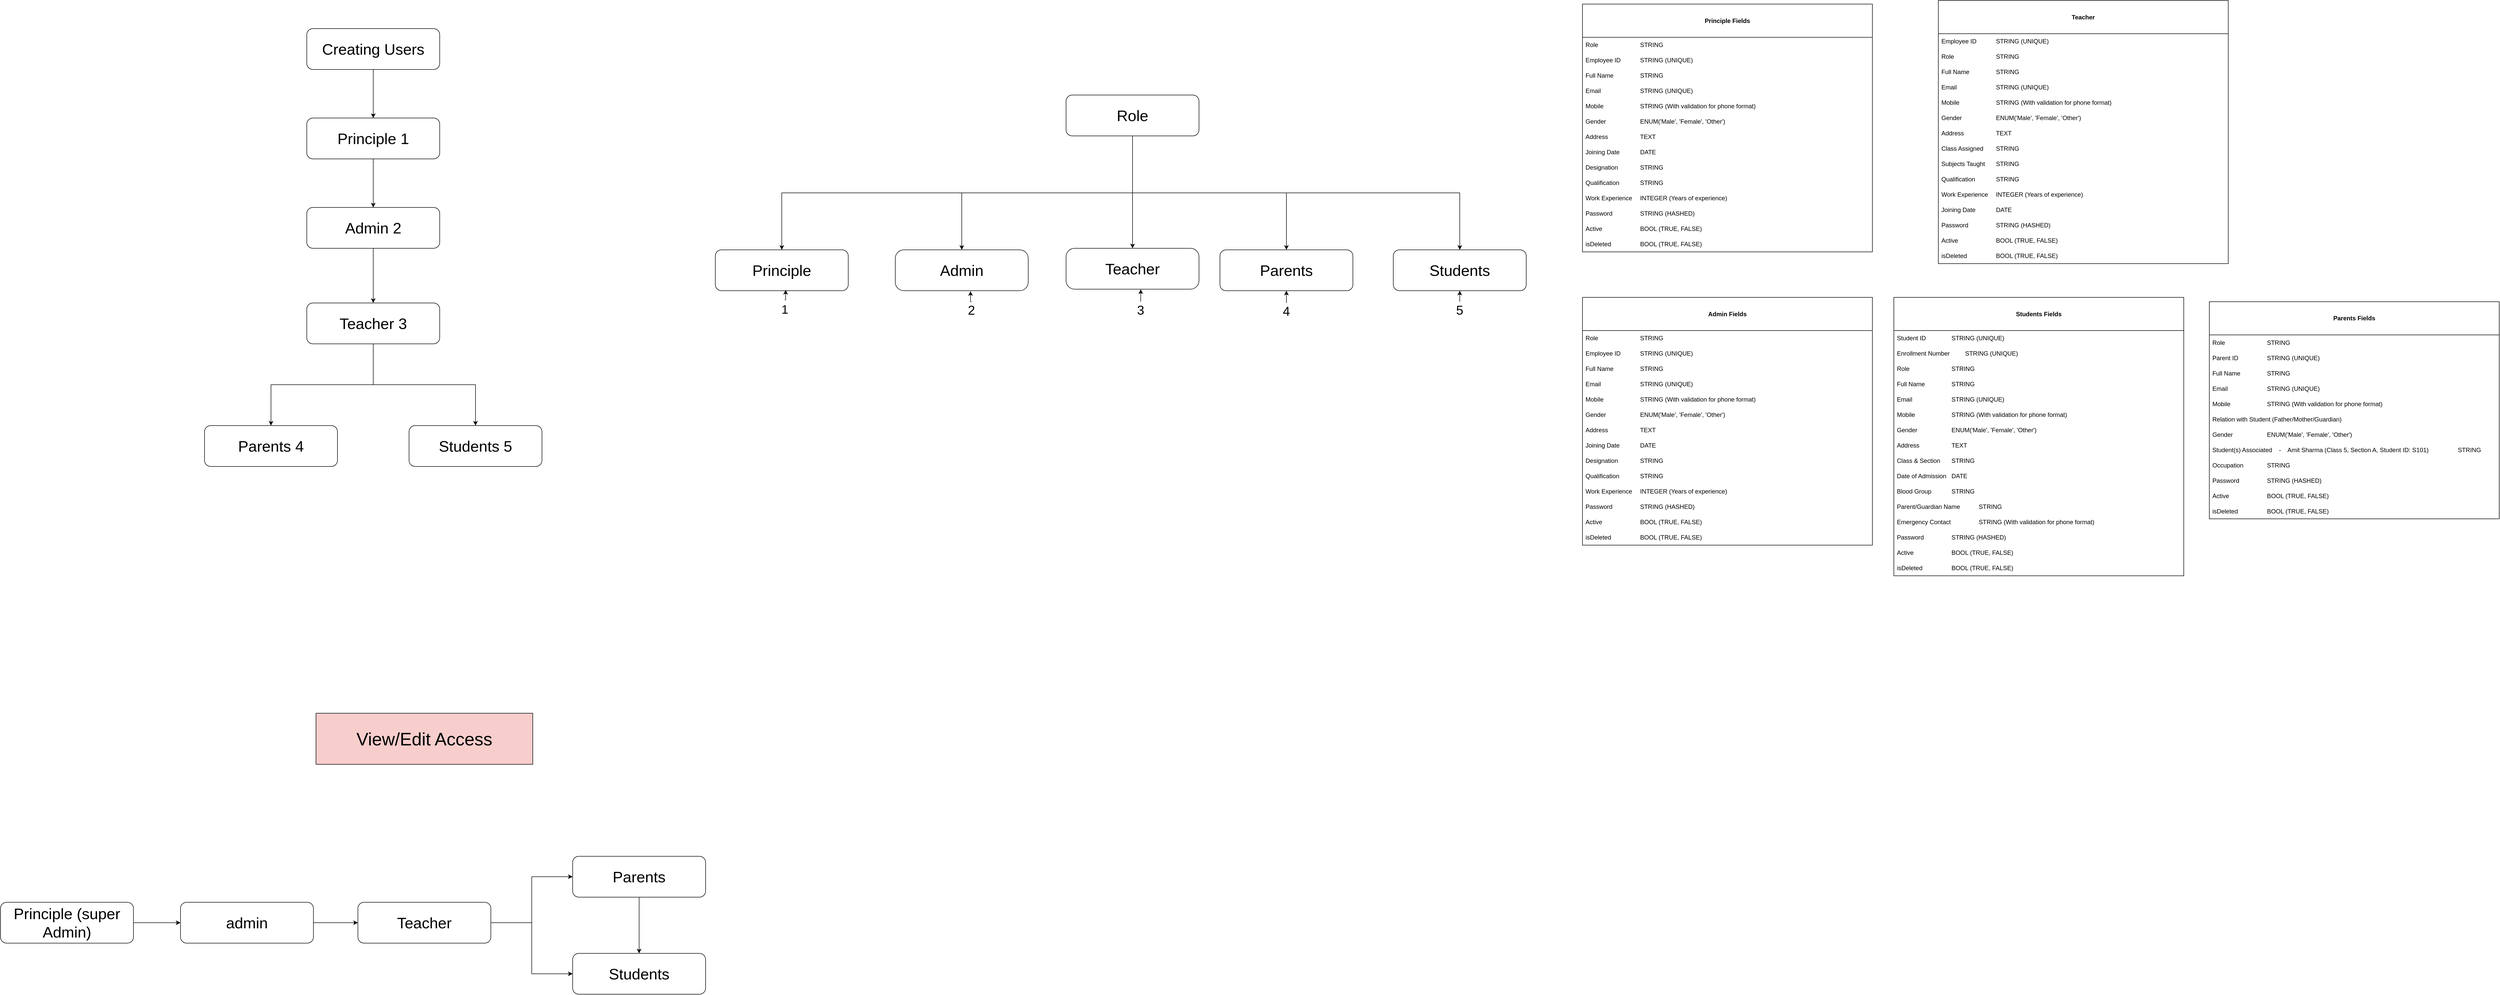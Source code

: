 <mxfile version="26.1.1">
  <diagram id="07fea595-8f29-1299-0266-81d95cde20df" name="Page-1">
    <mxGraphModel dx="4284" dy="1531" grid="0" gridSize="10" guides="1" tooltips="1" connect="1" arrows="1" fold="1" page="1" pageScale="1" pageWidth="1169" pageHeight="827" background="#FFFFFF" math="0" shadow="0">
      <root>
        <mxCell id="0" />
        <mxCell id="1" parent="0" />
        <mxCell id="ybbRhMfubBqCdi30oxEX-263" style="edgeStyle=orthogonalEdgeStyle;rounded=0;orthogonalLoop=1;jettySize=auto;html=1;exitX=0.5;exitY=1;exitDx=0;exitDy=0;entryX=0.5;entryY=0;entryDx=0;entryDy=0;" parent="1" source="ybbRhMfubBqCdi30oxEX-217" target="ybbRhMfubBqCdi30oxEX-218" edge="1">
          <mxGeometry relative="1" as="geometry" />
        </mxCell>
        <mxCell id="ybbRhMfubBqCdi30oxEX-264" style="edgeStyle=orthogonalEdgeStyle;rounded=0;orthogonalLoop=1;jettySize=auto;html=1;exitX=0.5;exitY=1;exitDx=0;exitDy=0;entryX=0.5;entryY=0;entryDx=0;entryDy=0;" parent="1" source="ybbRhMfubBqCdi30oxEX-217" target="ybbRhMfubBqCdi30oxEX-219" edge="1">
          <mxGeometry relative="1" as="geometry" />
        </mxCell>
        <mxCell id="ybbRhMfubBqCdi30oxEX-265" style="edgeStyle=orthogonalEdgeStyle;rounded=0;orthogonalLoop=1;jettySize=auto;html=1;exitX=0.5;exitY=1;exitDx=0;exitDy=0;" parent="1" source="ybbRhMfubBqCdi30oxEX-217" target="ybbRhMfubBqCdi30oxEX-220" edge="1">
          <mxGeometry relative="1" as="geometry" />
        </mxCell>
        <mxCell id="ybbRhMfubBqCdi30oxEX-266" style="edgeStyle=orthogonalEdgeStyle;rounded=0;orthogonalLoop=1;jettySize=auto;html=1;exitX=0.5;exitY=1;exitDx=0;exitDy=0;entryX=0.5;entryY=0;entryDx=0;entryDy=0;" parent="1" source="ybbRhMfubBqCdi30oxEX-217" target="ybbRhMfubBqCdi30oxEX-221" edge="1">
          <mxGeometry relative="1" as="geometry" />
        </mxCell>
        <mxCell id="cdRyu1ew_CkakbvP8_60-1" style="edgeStyle=orthogonalEdgeStyle;rounded=0;orthogonalLoop=1;jettySize=auto;html=1;exitX=0.5;exitY=1;exitDx=0;exitDy=0;" parent="1" source="ybbRhMfubBqCdi30oxEX-217" target="Rf6RHW0VL8sZyBqFRw_0-13" edge="1">
          <mxGeometry relative="1" as="geometry" />
        </mxCell>
        <mxCell id="ybbRhMfubBqCdi30oxEX-217" value="&lt;font style=&quot;font-size: 30px;&quot;&gt;Role&lt;/font&gt;" style="rounded=1;whiteSpace=wrap;html=1;" parent="1" vertex="1">
          <mxGeometry x="675" y="-270" width="260" height="80" as="geometry" />
        </mxCell>
        <mxCell id="ybbRhMfubBqCdi30oxEX-218" value="&lt;span style=&quot;font-size: 30px;&quot;&gt;Principle&lt;/span&gt;" style="rounded=1;whiteSpace=wrap;html=1;" parent="1" vertex="1">
          <mxGeometry x="-11" y="33" width="260" height="80" as="geometry" />
        </mxCell>
        <mxCell id="ybbRhMfubBqCdi30oxEX-219" value="&lt;span style=&quot;font-size: 30px;&quot;&gt;Teacher&lt;/span&gt;" style="rounded=1;whiteSpace=wrap;html=1;arcSize=21;" parent="1" vertex="1">
          <mxGeometry x="675" y="30" width="260" height="80" as="geometry" />
        </mxCell>
        <mxCell id="ybbRhMfubBqCdi30oxEX-220" value="&lt;span style=&quot;font-size: 30px;&quot;&gt;Parents&lt;/span&gt;" style="rounded=1;whiteSpace=wrap;html=1;" parent="1" vertex="1">
          <mxGeometry x="976" y="33" width="260" height="80" as="geometry" />
        </mxCell>
        <mxCell id="ybbRhMfubBqCdi30oxEX-221" value="&lt;span style=&quot;font-size: 30px;&quot;&gt;Students&lt;/span&gt;" style="rounded=1;whiteSpace=wrap;html=1;" parent="1" vertex="1">
          <mxGeometry x="1315" y="33" width="260" height="80" as="geometry" />
        </mxCell>
        <mxCell id="Rf6RHW0VL8sZyBqFRw_0-2" style="edgeStyle=orthogonalEdgeStyle;rounded=0;orthogonalLoop=1;jettySize=auto;html=1;exitX=0.5;exitY=1;exitDx=0;exitDy=0;" parent="1" source="ybbRhMfubBqCdi30oxEX-228" target="Rf6RHW0VL8sZyBqFRw_0-1" edge="1">
          <mxGeometry relative="1" as="geometry" />
        </mxCell>
        <mxCell id="ybbRhMfubBqCdi30oxEX-228" value="&lt;span style=&quot;font-size: 30px;&quot;&gt;Creating Users&lt;/span&gt;" style="rounded=1;whiteSpace=wrap;html=1;" parent="1" vertex="1">
          <mxGeometry x="-810" y="-400" width="260" height="80" as="geometry" />
        </mxCell>
        <mxCell id="ybbRhMfubBqCdi30oxEX-234" style="edgeStyle=orthogonalEdgeStyle;rounded=0;orthogonalLoop=1;jettySize=auto;html=1;exitX=0.5;exitY=1;exitDx=0;exitDy=0;entryX=0.5;entryY=0;entryDx=0;entryDy=0;" parent="1" source="ybbRhMfubBqCdi30oxEX-229" target="ybbRhMfubBqCdi30oxEX-232" edge="1">
          <mxGeometry relative="1" as="geometry" />
        </mxCell>
        <mxCell id="ybbRhMfubBqCdi30oxEX-229" value="&lt;span style=&quot;font-size: 30px;&quot;&gt;Admin 2&lt;/span&gt;" style="rounded=1;whiteSpace=wrap;html=1;" parent="1" vertex="1">
          <mxGeometry x="-810" y="-50" width="260" height="80" as="geometry" />
        </mxCell>
        <mxCell id="ybbRhMfubBqCdi30oxEX-237" style="edgeStyle=orthogonalEdgeStyle;rounded=0;orthogonalLoop=1;jettySize=auto;html=1;exitX=0.5;exitY=1;exitDx=0;exitDy=0;entryX=0.5;entryY=0;entryDx=0;entryDy=0;" parent="1" source="ybbRhMfubBqCdi30oxEX-232" target="ybbRhMfubBqCdi30oxEX-235" edge="1">
          <mxGeometry relative="1" as="geometry" />
        </mxCell>
        <mxCell id="ybbRhMfubBqCdi30oxEX-241" style="edgeStyle=orthogonalEdgeStyle;rounded=0;orthogonalLoop=1;jettySize=auto;html=1;exitX=0.5;exitY=1;exitDx=0;exitDy=0;entryX=0.5;entryY=0;entryDx=0;entryDy=0;" parent="1" source="ybbRhMfubBqCdi30oxEX-232" target="ybbRhMfubBqCdi30oxEX-236" edge="1">
          <mxGeometry relative="1" as="geometry" />
        </mxCell>
        <mxCell id="ybbRhMfubBqCdi30oxEX-232" value="&lt;span style=&quot;font-size: 30px;&quot;&gt;Teacher 3&lt;/span&gt;" style="rounded=1;whiteSpace=wrap;html=1;" parent="1" vertex="1">
          <mxGeometry x="-810" y="137" width="260" height="80" as="geometry" />
        </mxCell>
        <mxCell id="ybbRhMfubBqCdi30oxEX-235" value="&lt;span style=&quot;font-size: 30px;&quot;&gt;Parents 4&lt;/span&gt;" style="rounded=1;whiteSpace=wrap;html=1;" parent="1" vertex="1">
          <mxGeometry x="-1010" y="377" width="260" height="80" as="geometry" />
        </mxCell>
        <mxCell id="ybbRhMfubBqCdi30oxEX-236" value="&lt;span style=&quot;font-size: 30px;&quot;&gt;Students 5&lt;/span&gt;" style="rounded=1;whiteSpace=wrap;html=1;" parent="1" vertex="1">
          <mxGeometry x="-610" y="377" width="260" height="80" as="geometry" />
        </mxCell>
        <mxCell id="ybbRhMfubBqCdi30oxEX-246" style="edgeStyle=orthogonalEdgeStyle;rounded=0;orthogonalLoop=1;jettySize=auto;html=1;exitX=1;exitY=0.5;exitDx=0;exitDy=0;entryX=0;entryY=0.5;entryDx=0;entryDy=0;" parent="1" source="ybbRhMfubBqCdi30oxEX-243" target="HBSu7aviMbbyKuDNLkOH-2" edge="1">
          <mxGeometry relative="1" as="geometry">
            <Array as="points">
              <mxPoint x="-1059" y="1350" />
            </Array>
          </mxGeometry>
        </mxCell>
        <mxCell id="ybbRhMfubBqCdi30oxEX-243" value="&lt;span style=&quot;font-size: 30px;&quot;&gt;Principle (super Admin)&lt;/span&gt;" style="rounded=1;whiteSpace=wrap;html=1;" parent="1" vertex="1">
          <mxGeometry x="-1409" y="1310" width="260" height="80" as="geometry" />
        </mxCell>
        <mxCell id="ybbRhMfubBqCdi30oxEX-251" style="edgeStyle=orthogonalEdgeStyle;rounded=0;orthogonalLoop=1;jettySize=auto;html=1;exitX=1;exitY=0.5;exitDx=0;exitDy=0;entryX=0;entryY=0.5;entryDx=0;entryDy=0;" parent="1" source="ybbRhMfubBqCdi30oxEX-245" target="ybbRhMfubBqCdi30oxEX-247" edge="1">
          <mxGeometry relative="1" as="geometry" />
        </mxCell>
        <mxCell id="ybbRhMfubBqCdi30oxEX-252" style="edgeStyle=orthogonalEdgeStyle;rounded=0;orthogonalLoop=1;jettySize=auto;html=1;exitX=1;exitY=0.5;exitDx=0;exitDy=0;entryX=0;entryY=0.5;entryDx=0;entryDy=0;" parent="1" source="ybbRhMfubBqCdi30oxEX-245" target="ybbRhMfubBqCdi30oxEX-248" edge="1">
          <mxGeometry relative="1" as="geometry" />
        </mxCell>
        <mxCell id="ybbRhMfubBqCdi30oxEX-245" value="&lt;span style=&quot;font-size: 30px;&quot;&gt;Teacher&lt;/span&gt;" style="rounded=1;whiteSpace=wrap;html=1;" parent="1" vertex="1">
          <mxGeometry x="-710" y="1310" width="260" height="80" as="geometry" />
        </mxCell>
        <mxCell id="ybbRhMfubBqCdi30oxEX-262" style="edgeStyle=orthogonalEdgeStyle;rounded=0;orthogonalLoop=1;jettySize=auto;html=1;exitX=0.5;exitY=1;exitDx=0;exitDy=0;entryX=0.5;entryY=0;entryDx=0;entryDy=0;" parent="1" source="ybbRhMfubBqCdi30oxEX-247" target="ybbRhMfubBqCdi30oxEX-248" edge="1">
          <mxGeometry relative="1" as="geometry" />
        </mxCell>
        <mxCell id="ybbRhMfubBqCdi30oxEX-247" value="&lt;span style=&quot;font-size: 30px;&quot;&gt;Parents&lt;/span&gt;" style="rounded=1;whiteSpace=wrap;html=1;" parent="1" vertex="1">
          <mxGeometry x="-290" y="1220" width="260" height="80" as="geometry" />
        </mxCell>
        <mxCell id="ybbRhMfubBqCdi30oxEX-248" value="&lt;span style=&quot;font-size: 30px;&quot;&gt;Students&lt;/span&gt;" style="rounded=1;whiteSpace=wrap;html=1;" parent="1" vertex="1">
          <mxGeometry x="-290" y="1410" width="260" height="80" as="geometry" />
        </mxCell>
        <mxCell id="ybbRhMfubBqCdi30oxEX-254" value="&lt;font style=&quot;font-size: 35px;&quot;&gt;View/Edit Access&lt;/font&gt;" style="text;html=1;align=center;verticalAlign=middle;whiteSpace=wrap;rounded=0;strokeWidth=1;fillColor=#f8cecc;strokeColor=default;" parent="1" vertex="1">
          <mxGeometry x="-792" y="940" width="424" height="100" as="geometry" />
        </mxCell>
        <mxCell id="Rf6RHW0VL8sZyBqFRw_0-3" value="" style="edgeStyle=orthogonalEdgeStyle;rounded=0;orthogonalLoop=1;jettySize=auto;html=1;" parent="1" source="Rf6RHW0VL8sZyBqFRw_0-1" target="ybbRhMfubBqCdi30oxEX-229" edge="1">
          <mxGeometry relative="1" as="geometry" />
        </mxCell>
        <mxCell id="Rf6RHW0VL8sZyBqFRw_0-1" value="&lt;span style=&quot;font-size: 30px;&quot;&gt;Principle 1&lt;/span&gt;" style="rounded=1;whiteSpace=wrap;html=1;" parent="1" vertex="1">
          <mxGeometry x="-810" y="-225" width="260" height="80" as="geometry" />
        </mxCell>
        <mxCell id="Rf6RHW0VL8sZyBqFRw_0-4" value="&lt;font style=&quot;font-size: 24px;&quot;&gt;1&lt;/font&gt;" style="text;html=1;align=center;verticalAlign=middle;whiteSpace=wrap;rounded=0;" parent="1" vertex="1">
          <mxGeometry x="79" y="131" width="92" height="37" as="geometry" />
        </mxCell>
        <mxCell id="Rf6RHW0VL8sZyBqFRw_0-6" value="&lt;font style=&quot;font-size: 25px;&quot;&gt;2&lt;/font&gt;" style="text;html=1;align=center;verticalAlign=middle;whiteSpace=wrap;rounded=0;" parent="1" vertex="1">
          <mxGeometry x="460" y="134.5" width="60" height="30" as="geometry" />
        </mxCell>
        <mxCell id="Rf6RHW0VL8sZyBqFRw_0-27" style="edgeStyle=orthogonalEdgeStyle;rounded=0;orthogonalLoop=1;jettySize=auto;html=1;exitX=0.5;exitY=0;exitDx=0;exitDy=0;" parent="1" source="Rf6RHW0VL8sZyBqFRw_0-8" target="ybbRhMfubBqCdi30oxEX-221" edge="1">
          <mxGeometry relative="1" as="geometry" />
        </mxCell>
        <mxCell id="Rf6RHW0VL8sZyBqFRw_0-8" value="&lt;span style=&quot;font-size: 25px;&quot;&gt;5&lt;/span&gt;" style="text;html=1;align=center;verticalAlign=middle;whiteSpace=wrap;rounded=0;" parent="1" vertex="1">
          <mxGeometry x="1415" y="134.5" width="60" height="30" as="geometry" />
        </mxCell>
        <mxCell id="Rf6RHW0VL8sZyBqFRw_0-25" style="edgeStyle=orthogonalEdgeStyle;rounded=0;orthogonalLoop=1;jettySize=auto;html=1;exitX=0.5;exitY=0;exitDx=0;exitDy=0;entryX=0.5;entryY=1;entryDx=0;entryDy=0;" parent="1" source="Rf6RHW0VL8sZyBqFRw_0-10" target="ybbRhMfubBqCdi30oxEX-220" edge="1">
          <mxGeometry relative="1" as="geometry" />
        </mxCell>
        <mxCell id="Rf6RHW0VL8sZyBqFRw_0-10" value="&lt;span style=&quot;font-size: 25px;&quot;&gt;4&lt;/span&gt;" style="text;html=1;align=center;verticalAlign=middle;whiteSpace=wrap;rounded=0;" parent="1" vertex="1">
          <mxGeometry x="1076" y="137" width="60" height="30" as="geometry" />
        </mxCell>
        <mxCell id="Rf6RHW0VL8sZyBqFRw_0-11" value="&lt;font style=&quot;font-size: 25px;&quot;&gt;3&lt;/font&gt;" style="text;html=1;align=center;verticalAlign=middle;whiteSpace=wrap;rounded=0;" parent="1" vertex="1">
          <mxGeometry x="791" y="134.5" width="60" height="30" as="geometry" />
        </mxCell>
        <mxCell id="Rf6RHW0VL8sZyBqFRw_0-13" value="&lt;span style=&quot;font-size: 30px;&quot;&gt;Admin&lt;/span&gt;" style="rounded=1;whiteSpace=wrap;html=1;arcSize=21;" parent="1" vertex="1">
          <mxGeometry x="341" y="33" width="260" height="80" as="geometry" />
        </mxCell>
        <mxCell id="Rf6RHW0VL8sZyBqFRw_0-17" style="edgeStyle=orthogonalEdgeStyle;rounded=0;orthogonalLoop=1;jettySize=auto;html=1;exitX=0.5;exitY=0;exitDx=0;exitDy=0;entryX=0.566;entryY=1.011;entryDx=0;entryDy=0;entryPerimeter=0;" parent="1" source="Rf6RHW0VL8sZyBqFRw_0-6" target="Rf6RHW0VL8sZyBqFRw_0-13" edge="1">
          <mxGeometry relative="1" as="geometry" />
        </mxCell>
        <mxCell id="Rf6RHW0VL8sZyBqFRw_0-18" style="edgeStyle=orthogonalEdgeStyle;rounded=0;orthogonalLoop=1;jettySize=auto;html=1;exitX=0.5;exitY=0;exitDx=0;exitDy=0;entryX=0.529;entryY=0.981;entryDx=0;entryDy=0;entryPerimeter=0;" parent="1" source="Rf6RHW0VL8sZyBqFRw_0-4" target="ybbRhMfubBqCdi30oxEX-218" edge="1">
          <mxGeometry relative="1" as="geometry" />
        </mxCell>
        <mxCell id="Rf6RHW0VL8sZyBqFRw_0-24" style="edgeStyle=orthogonalEdgeStyle;rounded=0;orthogonalLoop=1;jettySize=auto;html=1;exitX=0.5;exitY=0;exitDx=0;exitDy=0;entryX=0.562;entryY=1.004;entryDx=0;entryDy=0;entryPerimeter=0;" parent="1" source="Rf6RHW0VL8sZyBqFRw_0-11" target="ybbRhMfubBqCdi30oxEX-219" edge="1">
          <mxGeometry relative="1" as="geometry" />
        </mxCell>
        <mxCell id="HBSu7aviMbbyKuDNLkOH-3" style="edgeStyle=orthogonalEdgeStyle;rounded=0;orthogonalLoop=1;jettySize=auto;html=1;exitX=1;exitY=0.5;exitDx=0;exitDy=0;" parent="1" source="HBSu7aviMbbyKuDNLkOH-2" target="ybbRhMfubBqCdi30oxEX-245" edge="1">
          <mxGeometry relative="1" as="geometry" />
        </mxCell>
        <mxCell id="HBSu7aviMbbyKuDNLkOH-2" value="&lt;span style=&quot;font-size: 30px;&quot;&gt;admin&lt;/span&gt;" style="rounded=1;whiteSpace=wrap;html=1;" parent="1" vertex="1">
          <mxGeometry x="-1057" y="1310" width="260" height="80" as="geometry" />
        </mxCell>
        <mxCell id="cdRyu1ew_CkakbvP8_60-3" value="Principle Fields" style="swimlane;childLayout=stackLayout;horizontal=1;startSize=65;horizontalStack=0;resizeParent=1;resizeParentMax=0;resizeLast=0;collapsible=1;marginBottom=0;whiteSpace=wrap;html=1;spacing=2;" parent="1" vertex="1">
          <mxGeometry x="1685" y="-448" width="567" height="485" as="geometry">
            <mxRectangle x="1726" y="-478" width="184" height="185" as="alternateBounds" />
          </mxGeometry>
        </mxCell>
        <mxCell id="cdRyu1ew_CkakbvP8_60-27" value="Role&lt;span style=&quot;white-space: pre;&quot;&gt;&#x9;&lt;/span&gt;&lt;span style=&quot;white-space: pre;&quot;&gt;&#x9;&lt;/span&gt;&amp;nbsp; &amp;nbsp; &amp;nbsp; &amp;nbsp;&amp;nbsp;&lt;span style=&quot;white-space: pre;&quot;&gt;&#x9;&lt;/span&gt;STRING" style="text;strokeColor=none;fillColor=none;align=left;verticalAlign=middle;spacingLeft=4;spacingRight=4;overflow=hidden;points=[[0,0.5],[1,0.5]];portConstraint=eastwest;rotatable=0;whiteSpace=wrap;html=1;spacing=2;" parent="cdRyu1ew_CkakbvP8_60-3" vertex="1">
          <mxGeometry y="65" width="567" height="30" as="geometry" />
        </mxCell>
        <mxCell id="cdRyu1ew_CkakbvP8_60-28" value="Employee ID&lt;span style=&quot;white-space: pre;&quot;&gt;&#x9;&lt;/span&gt;&lt;span style=&quot;white-space: pre;&quot;&gt;&#x9;&lt;/span&gt;STRING&amp;nbsp;(UNIQUE)" style="text;strokeColor=none;fillColor=none;align=left;verticalAlign=middle;spacingLeft=4;spacingRight=4;overflow=hidden;points=[[0,0.5],[1,0.5]];portConstraint=eastwest;rotatable=0;whiteSpace=wrap;html=1;spacing=2;" parent="cdRyu1ew_CkakbvP8_60-3" vertex="1">
          <mxGeometry y="95" width="567" height="30" as="geometry" />
        </mxCell>
        <mxCell id="cdRyu1ew_CkakbvP8_60-5" value="Full Name&lt;span style=&quot;white-space: pre;&quot;&gt;&#x9;&lt;/span&gt;&lt;span style=&quot;white-space: pre;&quot;&gt;&#x9;&lt;/span&gt;STRING" style="text;strokeColor=none;fillColor=none;align=left;verticalAlign=middle;spacingLeft=4;spacingRight=4;overflow=hidden;points=[[0,0.5],[1,0.5]];portConstraint=eastwest;rotatable=0;whiteSpace=wrap;html=1;spacing=2;" parent="cdRyu1ew_CkakbvP8_60-3" vertex="1">
          <mxGeometry y="125" width="567" height="30" as="geometry" />
        </mxCell>
        <mxCell id="cdRyu1ew_CkakbvP8_60-6" value="Email&lt;span style=&quot;white-space: pre;&quot;&gt;&#x9;&lt;/span&gt;&amp;nbsp; &amp;nbsp; &amp;nbsp; &amp;nbsp; &amp;nbsp; &amp;nbsp; &amp;nbsp; &amp;nbsp;&amp;nbsp;STRING (UNIQUE)" style="text;strokeColor=none;fillColor=none;align=left;verticalAlign=middle;spacingLeft=4;spacingRight=4;overflow=hidden;points=[[0,0.5],[1,0.5]];portConstraint=eastwest;rotatable=0;whiteSpace=wrap;html=1;spacing=2;" parent="cdRyu1ew_CkakbvP8_60-3" vertex="1">
          <mxGeometry y="155" width="567" height="30" as="geometry" />
        </mxCell>
        <mxCell id="cdRyu1ew_CkakbvP8_60-7" value="Mobile&lt;span style=&quot;white-space: pre;&quot;&gt;&#x9;&lt;/span&gt;&lt;span style=&quot;white-space: pre;&quot;&gt;&#x9;&lt;/span&gt;&lt;span style=&quot;white-space: pre;&quot;&gt;&#x9;&lt;/span&gt;STRING (With validation for phone format)" style="text;strokeColor=none;fillColor=none;align=left;verticalAlign=middle;spacingLeft=4;spacingRight=4;overflow=hidden;points=[[0,0.5],[1,0.5]];portConstraint=eastwest;rotatable=0;whiteSpace=wrap;html=1;spacing=2;" parent="cdRyu1ew_CkakbvP8_60-3" vertex="1">
          <mxGeometry y="185" width="567" height="30" as="geometry" />
        </mxCell>
        <mxCell id="cdRyu1ew_CkakbvP8_60-26" value="Gender&lt;span style=&quot;white-space: pre;&quot;&gt;&#x9;&lt;/span&gt;&lt;span style=&quot;white-space: pre;&quot;&gt;&#x9;&lt;/span&gt;&lt;span style=&quot;white-space: pre;&quot;&gt;&#x9;&lt;/span&gt;ENUM(&#39;Male&#39;, &#39;Female&#39;, &#39;Other&#39;)" style="text;strokeColor=none;fillColor=none;align=left;verticalAlign=middle;spacingLeft=4;spacingRight=4;overflow=hidden;points=[[0,0.5],[1,0.5]];portConstraint=eastwest;rotatable=0;whiteSpace=wrap;html=1;spacing=2;" parent="cdRyu1ew_CkakbvP8_60-3" vertex="1">
          <mxGeometry y="215" width="567" height="30" as="geometry" />
        </mxCell>
        <mxCell id="cdRyu1ew_CkakbvP8_60-49" value="Address&lt;span style=&quot;white-space: pre;&quot;&gt;&#x9;&lt;/span&gt;&lt;span style=&quot;white-space: pre;&quot;&gt;&#x9;&lt;/span&gt;&lt;span style=&quot;white-space: pre;&quot;&gt;&#x9;&lt;/span&gt;TEXT" style="text;strokeColor=none;fillColor=none;align=left;verticalAlign=middle;spacingLeft=4;spacingRight=4;overflow=hidden;points=[[0,0.5],[1,0.5]];portConstraint=eastwest;rotatable=0;whiteSpace=wrap;html=1;spacing=2;" parent="cdRyu1ew_CkakbvP8_60-3" vertex="1">
          <mxGeometry y="245" width="567" height="30" as="geometry" />
        </mxCell>
        <mxCell id="cdRyu1ew_CkakbvP8_60-29" value="Joining Date&lt;span style=&quot;white-space: pre;&quot;&gt;&#x9;&lt;/span&gt;&lt;span style=&quot;white-space: pre;&quot;&gt;&#x9;&lt;/span&gt;DATE" style="text;strokeColor=none;fillColor=none;align=left;verticalAlign=middle;spacingLeft=4;spacingRight=4;overflow=hidden;points=[[0,0.5],[1,0.5]];portConstraint=eastwest;rotatable=0;whiteSpace=wrap;html=1;spacing=2;" parent="cdRyu1ew_CkakbvP8_60-3" vertex="1">
          <mxGeometry y="275" width="567" height="30" as="geometry" />
        </mxCell>
        <mxCell id="cdRyu1ew_CkakbvP8_60-30" value="Designation&lt;span style=&quot;white-space: pre;&quot;&gt;&#x9;&lt;/span&gt;&lt;span style=&quot;white-space: pre;&quot;&gt;&#x9;&lt;/span&gt;STRING" style="text;strokeColor=none;fillColor=none;align=left;verticalAlign=middle;spacingLeft=4;spacingRight=4;overflow=hidden;points=[[0,0.5],[1,0.5]];portConstraint=eastwest;rotatable=0;whiteSpace=wrap;html=1;spacing=2;" parent="cdRyu1ew_CkakbvP8_60-3" vertex="1">
          <mxGeometry y="305" width="567" height="30" as="geometry" />
        </mxCell>
        <mxCell id="cdRyu1ew_CkakbvP8_60-31" value="Qualification&lt;span style=&quot;white-space: pre;&quot;&gt;&#x9;&lt;/span&gt;&lt;span style=&quot;white-space: pre;&quot;&gt;&#x9;&lt;/span&gt;STRING" style="text;strokeColor=none;fillColor=none;align=left;verticalAlign=middle;spacingLeft=4;spacingRight=4;overflow=hidden;points=[[0,0.5],[1,0.5]];portConstraint=eastwest;rotatable=0;whiteSpace=wrap;html=1;spacing=2;" parent="cdRyu1ew_CkakbvP8_60-3" vertex="1">
          <mxGeometry y="335" width="567" height="30" as="geometry" />
        </mxCell>
        <mxCell id="cdRyu1ew_CkakbvP8_60-32" value="Work Experience&lt;span style=&quot;white-space: pre;&quot;&gt;&#x9;&lt;/span&gt;INTEGER (Years of experience)" style="text;strokeColor=none;fillColor=none;align=left;verticalAlign=middle;spacingLeft=4;spacingRight=4;overflow=hidden;points=[[0,0.5],[1,0.5]];portConstraint=eastwest;rotatable=0;whiteSpace=wrap;html=1;spacing=2;" parent="cdRyu1ew_CkakbvP8_60-3" vertex="1">
          <mxGeometry y="365" width="567" height="30" as="geometry" />
        </mxCell>
        <mxCell id="cdRyu1ew_CkakbvP8_60-25" value="Password&lt;span style=&quot;white-space: pre;&quot;&gt;&#x9;&lt;/span&gt;&lt;span style=&quot;white-space: pre;&quot;&gt;&#x9;&lt;/span&gt;STRING (HASHED)" style="text;strokeColor=none;fillColor=none;align=left;verticalAlign=middle;spacingLeft=4;spacingRight=4;overflow=hidden;points=[[0,0.5],[1,0.5]];portConstraint=eastwest;rotatable=0;whiteSpace=wrap;html=1;spacing=2;" parent="cdRyu1ew_CkakbvP8_60-3" vertex="1">
          <mxGeometry y="395" width="567" height="30" as="geometry" />
        </mxCell>
        <mxCell id="cdRyu1ew_CkakbvP8_60-8" value="Active&lt;span style=&quot;white-space: pre;&quot;&gt;&#x9;&lt;/span&gt;&lt;span style=&quot;white-space: pre;&quot;&gt;&#x9;&lt;/span&gt;&lt;span style=&quot;white-space: pre;&quot;&gt;&#x9;&lt;/span&gt;BOOL (TRUE, FALSE)" style="text;strokeColor=none;fillColor=none;align=left;verticalAlign=middle;spacingLeft=4;spacingRight=4;overflow=hidden;points=[[0,0.5],[1,0.5]];portConstraint=eastwest;rotatable=0;whiteSpace=wrap;html=1;spacing=2;" parent="cdRyu1ew_CkakbvP8_60-3" vertex="1">
          <mxGeometry y="425" width="567" height="30" as="geometry" />
        </mxCell>
        <mxCell id="cdRyu1ew_CkakbvP8_60-9" value="isDeleted&lt;span style=&quot;white-space: pre;&quot;&gt;&#x9;&lt;/span&gt;&lt;span style=&quot;white-space: pre;&quot;&gt;&#x9;&lt;/span&gt;&lt;span style=&quot;white-space: pre;&quot;&gt;&#x9;&lt;/span&gt;BOOL (TRUE, FALSE)" style="text;strokeColor=none;fillColor=none;align=left;verticalAlign=middle;spacingLeft=4;spacingRight=4;overflow=hidden;points=[[0,0.5],[1,0.5]];portConstraint=eastwest;rotatable=0;whiteSpace=wrap;html=1;spacing=2;" parent="cdRyu1ew_CkakbvP8_60-3" vertex="1">
          <mxGeometry y="455" width="567" height="30" as="geometry" />
        </mxCell>
        <mxCell id="cdRyu1ew_CkakbvP8_60-17" value="Teacher" style="swimlane;childLayout=stackLayout;horizontal=1;startSize=65;horizontalStack=0;resizeParent=1;resizeParentMax=0;resizeLast=0;collapsible=1;marginBottom=0;whiteSpace=wrap;html=1;spacing=2;" parent="1" vertex="1">
          <mxGeometry x="2381" y="-455" width="567" height="515" as="geometry">
            <mxRectangle x="1726" y="-478" width="184" height="185" as="alternateBounds" />
          </mxGeometry>
        </mxCell>
        <mxCell id="cdRyu1ew_CkakbvP8_60-18" value="Employee ID&lt;span style=&quot;white-space: pre;&quot;&gt;&#x9;&lt;/span&gt;&lt;span style=&quot;white-space: pre;&quot;&gt;&#x9;&lt;/span&gt;STRING&amp;nbsp;(UNIQUE)" style="text;strokeColor=none;fillColor=none;align=left;verticalAlign=middle;spacingLeft=4;spacingRight=4;overflow=hidden;points=[[0,0.5],[1,0.5]];portConstraint=eastwest;rotatable=0;whiteSpace=wrap;html=1;spacing=2;" parent="cdRyu1ew_CkakbvP8_60-17" vertex="1">
          <mxGeometry y="65" width="567" height="30" as="geometry" />
        </mxCell>
        <mxCell id="cdRyu1ew_CkakbvP8_60-47" value="Role&lt;span style=&quot;white-space: pre;&quot;&gt;&#x9;&lt;/span&gt;&lt;span style=&quot;white-space: pre;&quot;&gt;&#x9;&lt;/span&gt;&amp;nbsp; &amp;nbsp; &amp;nbsp; &amp;nbsp;&amp;nbsp;&lt;span style=&quot;white-space: pre;&quot;&gt;&#x9;&lt;/span&gt;STRING" style="text;strokeColor=none;fillColor=none;align=left;verticalAlign=middle;spacingLeft=4;spacingRight=4;overflow=hidden;points=[[0,0.5],[1,0.5]];portConstraint=eastwest;rotatable=0;whiteSpace=wrap;html=1;spacing=2;" parent="cdRyu1ew_CkakbvP8_60-17" vertex="1">
          <mxGeometry y="95" width="567" height="30" as="geometry" />
        </mxCell>
        <mxCell id="cdRyu1ew_CkakbvP8_60-19" value="Full Name&lt;span style=&quot;white-space: pre;&quot;&gt;&#x9;&lt;/span&gt;&lt;span style=&quot;white-space: pre;&quot;&gt;&#x9;&lt;/span&gt;STRING" style="text;strokeColor=none;fillColor=none;align=left;verticalAlign=middle;spacingLeft=4;spacingRight=4;overflow=hidden;points=[[0,0.5],[1,0.5]];portConstraint=eastwest;rotatable=0;whiteSpace=wrap;html=1;spacing=2;" parent="cdRyu1ew_CkakbvP8_60-17" vertex="1">
          <mxGeometry y="125" width="567" height="30" as="geometry" />
        </mxCell>
        <mxCell id="cdRyu1ew_CkakbvP8_60-20" value="Email&lt;span style=&quot;white-space: pre;&quot;&gt;&#x9;&lt;/span&gt;&amp;nbsp; &amp;nbsp; &amp;nbsp; &amp;nbsp; &amp;nbsp; &amp;nbsp; &amp;nbsp; &amp;nbsp;&amp;nbsp;STRING (UNIQUE)" style="text;strokeColor=none;fillColor=none;align=left;verticalAlign=middle;spacingLeft=4;spacingRight=4;overflow=hidden;points=[[0,0.5],[1,0.5]];portConstraint=eastwest;rotatable=0;whiteSpace=wrap;html=1;spacing=2;" parent="cdRyu1ew_CkakbvP8_60-17" vertex="1">
          <mxGeometry y="155" width="567" height="30" as="geometry" />
        </mxCell>
        <mxCell id="cdRyu1ew_CkakbvP8_60-21" value="Mobile&lt;span style=&quot;white-space: pre;&quot;&gt;&#x9;&lt;/span&gt;&lt;span style=&quot;white-space: pre;&quot;&gt;&#x9;&lt;/span&gt;&lt;span style=&quot;white-space: pre;&quot;&gt;&#x9;&lt;/span&gt;STRING (With validation for phone format)" style="text;strokeColor=none;fillColor=none;align=left;verticalAlign=middle;spacingLeft=4;spacingRight=4;overflow=hidden;points=[[0,0.5],[1,0.5]];portConstraint=eastwest;rotatable=0;whiteSpace=wrap;html=1;spacing=2;" parent="cdRyu1ew_CkakbvP8_60-17" vertex="1">
          <mxGeometry y="185" width="567" height="30" as="geometry" />
        </mxCell>
        <mxCell id="cdRyu1ew_CkakbvP8_60-48" value="Gender&lt;span style=&quot;white-space: pre;&quot;&gt;&#x9;&lt;/span&gt;&lt;span style=&quot;white-space: pre;&quot;&gt;&#x9;&lt;/span&gt;&lt;span style=&quot;white-space: pre;&quot;&gt;&#x9;&lt;/span&gt;ENUM(&#39;Male&#39;, &#39;Female&#39;, &#39;Other&#39;)" style="text;strokeColor=none;fillColor=none;align=left;verticalAlign=middle;spacingLeft=4;spacingRight=4;overflow=hidden;points=[[0,0.5],[1,0.5]];portConstraint=eastwest;rotatable=0;whiteSpace=wrap;html=1;spacing=2;" parent="cdRyu1ew_CkakbvP8_60-17" vertex="1">
          <mxGeometry y="215" width="567" height="30" as="geometry" />
        </mxCell>
        <mxCell id="cdRyu1ew_CkakbvP8_60-51" value="Address&lt;span style=&quot;white-space: pre;&quot;&gt;&#x9;&lt;/span&gt;&lt;span style=&quot;white-space: pre;&quot;&gt;&#x9;&lt;/span&gt;&lt;span style=&quot;white-space: pre;&quot;&gt;&#x9;&lt;/span&gt;TEXT" style="text;strokeColor=none;fillColor=none;align=left;verticalAlign=middle;spacingLeft=4;spacingRight=4;overflow=hidden;points=[[0,0.5],[1,0.5]];portConstraint=eastwest;rotatable=0;whiteSpace=wrap;html=1;spacing=2;" parent="cdRyu1ew_CkakbvP8_60-17" vertex="1">
          <mxGeometry y="245" width="567" height="30" as="geometry" />
        </mxCell>
        <mxCell id="cdRyu1ew_CkakbvP8_60-24" value="Class Assigned&lt;span style=&quot;white-space: pre;&quot;&gt;&#x9;&lt;/span&gt;STRING" style="text;strokeColor=none;fillColor=none;align=left;verticalAlign=middle;spacingLeft=4;spacingRight=4;overflow=hidden;points=[[0,0.5],[1,0.5]];portConstraint=eastwest;rotatable=0;whiteSpace=wrap;html=1;spacing=2;" parent="cdRyu1ew_CkakbvP8_60-17" vertex="1">
          <mxGeometry y="275" width="567" height="30" as="geometry" />
        </mxCell>
        <mxCell id="cdRyu1ew_CkakbvP8_60-53" value="Subjects Taught&lt;span style=&quot;white-space: pre;&quot;&gt;&#x9;&lt;/span&gt;STRING" style="text;strokeColor=none;fillColor=none;align=left;verticalAlign=middle;spacingLeft=4;spacingRight=4;overflow=hidden;points=[[0,0.5],[1,0.5]];portConstraint=eastwest;rotatable=0;whiteSpace=wrap;html=1;spacing=2;" parent="cdRyu1ew_CkakbvP8_60-17" vertex="1">
          <mxGeometry y="305" width="567" height="30" as="geometry" />
        </mxCell>
        <mxCell id="cdRyu1ew_CkakbvP8_60-54" value="Qualification&lt;span style=&quot;white-space: pre;&quot;&gt;&#x9;&lt;/span&gt;&lt;span style=&quot;white-space: pre;&quot;&gt;&#x9;&lt;/span&gt;STRING" style="text;strokeColor=none;fillColor=none;align=left;verticalAlign=middle;spacingLeft=4;spacingRight=4;overflow=hidden;points=[[0,0.5],[1,0.5]];portConstraint=eastwest;rotatable=0;whiteSpace=wrap;html=1;spacing=2;" parent="cdRyu1ew_CkakbvP8_60-17" vertex="1">
          <mxGeometry y="335" width="567" height="30" as="geometry" />
        </mxCell>
        <mxCell id="cdRyu1ew_CkakbvP8_60-55" value="Work Experience&lt;span style=&quot;white-space: pre;&quot;&gt;&#x9;&lt;/span&gt;INTEGER (Years of experience)" style="text;strokeColor=none;fillColor=none;align=left;verticalAlign=middle;spacingLeft=4;spacingRight=4;overflow=hidden;points=[[0,0.5],[1,0.5]];portConstraint=eastwest;rotatable=0;whiteSpace=wrap;html=1;spacing=2;" parent="cdRyu1ew_CkakbvP8_60-17" vertex="1">
          <mxGeometry y="365" width="567" height="30" as="geometry" />
        </mxCell>
        <mxCell id="cdRyu1ew_CkakbvP8_60-56" value="Joining Date&lt;span style=&quot;white-space: pre;&quot;&gt;&#x9;&lt;/span&gt;&lt;span style=&quot;white-space: pre;&quot;&gt;&#x9;&lt;/span&gt;DATE" style="text;strokeColor=none;fillColor=none;align=left;verticalAlign=middle;spacingLeft=4;spacingRight=4;overflow=hidden;points=[[0,0.5],[1,0.5]];portConstraint=eastwest;rotatable=0;whiteSpace=wrap;html=1;spacing=2;" parent="cdRyu1ew_CkakbvP8_60-17" vertex="1">
          <mxGeometry y="395" width="567" height="30" as="geometry" />
        </mxCell>
        <mxCell id="cdRyu1ew_CkakbvP8_60-52" value="Password&lt;span style=&quot;white-space: pre;&quot;&gt;&#x9;&lt;/span&gt;&lt;span style=&quot;white-space: pre;&quot;&gt;&#x9;&lt;/span&gt;STRING (HASHED)" style="text;strokeColor=none;fillColor=none;align=left;verticalAlign=middle;spacingLeft=4;spacingRight=4;overflow=hidden;points=[[0,0.5],[1,0.5]];portConstraint=eastwest;rotatable=0;whiteSpace=wrap;html=1;spacing=2;" parent="cdRyu1ew_CkakbvP8_60-17" vertex="1">
          <mxGeometry y="425" width="567" height="30" as="geometry" />
        </mxCell>
        <mxCell id="cdRyu1ew_CkakbvP8_60-22" value="Active&lt;span style=&quot;white-space: pre;&quot;&gt;&#x9;&lt;/span&gt;&lt;span style=&quot;white-space: pre;&quot;&gt;&#x9;&lt;/span&gt;&lt;span style=&quot;white-space: pre;&quot;&gt;&#x9;&lt;/span&gt;BOOL (TRUE, FALSE)" style="text;strokeColor=none;fillColor=none;align=left;verticalAlign=middle;spacingLeft=4;spacingRight=4;overflow=hidden;points=[[0,0.5],[1,0.5]];portConstraint=eastwest;rotatable=0;whiteSpace=wrap;html=1;spacing=2;" parent="cdRyu1ew_CkakbvP8_60-17" vertex="1">
          <mxGeometry y="455" width="567" height="30" as="geometry" />
        </mxCell>
        <mxCell id="cdRyu1ew_CkakbvP8_60-23" value="isDeleted&lt;span style=&quot;white-space: pre;&quot;&gt;&#x9;&lt;/span&gt;&lt;span style=&quot;white-space: pre;&quot;&gt;&#x9;&lt;/span&gt;&lt;span style=&quot;white-space: pre;&quot;&gt;&#x9;&lt;/span&gt;BOOL (TRUE, FALSE)" style="text;strokeColor=none;fillColor=none;align=left;verticalAlign=middle;spacingLeft=4;spacingRight=4;overflow=hidden;points=[[0,0.5],[1,0.5]];portConstraint=eastwest;rotatable=0;whiteSpace=wrap;html=1;spacing=2;" parent="cdRyu1ew_CkakbvP8_60-17" vertex="1">
          <mxGeometry y="485" width="567" height="30" as="geometry" />
        </mxCell>
        <mxCell id="cdRyu1ew_CkakbvP8_60-33" value="Admin Fields" style="swimlane;childLayout=stackLayout;horizontal=1;startSize=65;horizontalStack=0;resizeParent=1;resizeParentMax=0;resizeLast=0;collapsible=1;marginBottom=0;whiteSpace=wrap;html=1;spacing=2;" parent="1" vertex="1">
          <mxGeometry x="1685" y="126" width="567" height="485" as="geometry">
            <mxRectangle x="1726" y="-478" width="184" height="185" as="alternateBounds" />
          </mxGeometry>
        </mxCell>
        <mxCell id="cdRyu1ew_CkakbvP8_60-34" value="Role&lt;span style=&quot;white-space: pre;&quot;&gt;&#x9;&lt;/span&gt;&lt;span style=&quot;white-space: pre;&quot;&gt;&#x9;&lt;/span&gt;&amp;nbsp; &amp;nbsp; &amp;nbsp; &amp;nbsp;&amp;nbsp;&lt;span style=&quot;white-space: pre;&quot;&gt;&#x9;&lt;/span&gt;STRING" style="text;strokeColor=none;fillColor=none;align=left;verticalAlign=middle;spacingLeft=4;spacingRight=4;overflow=hidden;points=[[0,0.5],[1,0.5]];portConstraint=eastwest;rotatable=0;whiteSpace=wrap;html=1;spacing=2;" parent="cdRyu1ew_CkakbvP8_60-33" vertex="1">
          <mxGeometry y="65" width="567" height="30" as="geometry" />
        </mxCell>
        <mxCell id="cdRyu1ew_CkakbvP8_60-35" value="Employee ID&lt;span style=&quot;white-space: pre;&quot;&gt;&#x9;&lt;/span&gt;&lt;span style=&quot;white-space: pre;&quot;&gt;&#x9;&lt;/span&gt;STRING&amp;nbsp;(UNIQUE)" style="text;strokeColor=none;fillColor=none;align=left;verticalAlign=middle;spacingLeft=4;spacingRight=4;overflow=hidden;points=[[0,0.5],[1,0.5]];portConstraint=eastwest;rotatable=0;whiteSpace=wrap;html=1;spacing=2;" parent="cdRyu1ew_CkakbvP8_60-33" vertex="1">
          <mxGeometry y="95" width="567" height="30" as="geometry" />
        </mxCell>
        <mxCell id="cdRyu1ew_CkakbvP8_60-36" value="Full Name&lt;span style=&quot;white-space: pre;&quot;&gt;&#x9;&lt;/span&gt;&lt;span style=&quot;white-space: pre;&quot;&gt;&#x9;&lt;/span&gt;STRING" style="text;strokeColor=none;fillColor=none;align=left;verticalAlign=middle;spacingLeft=4;spacingRight=4;overflow=hidden;points=[[0,0.5],[1,0.5]];portConstraint=eastwest;rotatable=0;whiteSpace=wrap;html=1;spacing=2;" parent="cdRyu1ew_CkakbvP8_60-33" vertex="1">
          <mxGeometry y="125" width="567" height="30" as="geometry" />
        </mxCell>
        <mxCell id="cdRyu1ew_CkakbvP8_60-37" value="Email&lt;span style=&quot;white-space: pre;&quot;&gt;&#x9;&lt;/span&gt;&amp;nbsp; &amp;nbsp; &amp;nbsp; &amp;nbsp; &amp;nbsp; &amp;nbsp; &amp;nbsp; &amp;nbsp;&amp;nbsp;STRING (UNIQUE)" style="text;strokeColor=none;fillColor=none;align=left;verticalAlign=middle;spacingLeft=4;spacingRight=4;overflow=hidden;points=[[0,0.5],[1,0.5]];portConstraint=eastwest;rotatable=0;whiteSpace=wrap;html=1;spacing=2;" parent="cdRyu1ew_CkakbvP8_60-33" vertex="1">
          <mxGeometry y="155" width="567" height="30" as="geometry" />
        </mxCell>
        <mxCell id="cdRyu1ew_CkakbvP8_60-38" value="Mobile&lt;span style=&quot;white-space: pre;&quot;&gt;&#x9;&lt;/span&gt;&lt;span style=&quot;white-space: pre;&quot;&gt;&#x9;&lt;/span&gt;&lt;span style=&quot;white-space: pre;&quot;&gt;&#x9;&lt;/span&gt;STRING (With validation for phone format)" style="text;strokeColor=none;fillColor=none;align=left;verticalAlign=middle;spacingLeft=4;spacingRight=4;overflow=hidden;points=[[0,0.5],[1,0.5]];portConstraint=eastwest;rotatable=0;whiteSpace=wrap;html=1;spacing=2;" parent="cdRyu1ew_CkakbvP8_60-33" vertex="1">
          <mxGeometry y="185" width="567" height="30" as="geometry" />
        </mxCell>
        <mxCell id="cdRyu1ew_CkakbvP8_60-39" value="Gender&lt;span style=&quot;white-space: pre;&quot;&gt;&#x9;&lt;/span&gt;&lt;span style=&quot;white-space: pre;&quot;&gt;&#x9;&lt;/span&gt;&lt;span style=&quot;white-space: pre;&quot;&gt;&#x9;&lt;/span&gt;ENUM(&#39;Male&#39;, &#39;Female&#39;, &#39;Other&#39;)" style="text;strokeColor=none;fillColor=none;align=left;verticalAlign=middle;spacingLeft=4;spacingRight=4;overflow=hidden;points=[[0,0.5],[1,0.5]];portConstraint=eastwest;rotatable=0;whiteSpace=wrap;html=1;spacing=2;" parent="cdRyu1ew_CkakbvP8_60-33" vertex="1">
          <mxGeometry y="215" width="567" height="30" as="geometry" />
        </mxCell>
        <mxCell id="cdRyu1ew_CkakbvP8_60-50" value="Address&lt;span style=&quot;white-space: pre;&quot;&gt;&#x9;&lt;/span&gt;&lt;span style=&quot;white-space: pre;&quot;&gt;&#x9;&lt;/span&gt;&lt;span style=&quot;white-space: pre;&quot;&gt;&#x9;&lt;/span&gt;TEXT" style="text;strokeColor=none;fillColor=none;align=left;verticalAlign=middle;spacingLeft=4;spacingRight=4;overflow=hidden;points=[[0,0.5],[1,0.5]];portConstraint=eastwest;rotatable=0;whiteSpace=wrap;html=1;spacing=2;" parent="cdRyu1ew_CkakbvP8_60-33" vertex="1">
          <mxGeometry y="245" width="567" height="30" as="geometry" />
        </mxCell>
        <mxCell id="cdRyu1ew_CkakbvP8_60-40" value="Joining Date&lt;span style=&quot;white-space: pre;&quot;&gt;&#x9;&lt;/span&gt;&lt;span style=&quot;white-space: pre;&quot;&gt;&#x9;&lt;/span&gt;DATE" style="text;strokeColor=none;fillColor=none;align=left;verticalAlign=middle;spacingLeft=4;spacingRight=4;overflow=hidden;points=[[0,0.5],[1,0.5]];portConstraint=eastwest;rotatable=0;whiteSpace=wrap;html=1;spacing=2;" parent="cdRyu1ew_CkakbvP8_60-33" vertex="1">
          <mxGeometry y="275" width="567" height="30" as="geometry" />
        </mxCell>
        <mxCell id="cdRyu1ew_CkakbvP8_60-41" value="Designation&lt;span style=&quot;white-space: pre;&quot;&gt;&#x9;&lt;/span&gt;&lt;span style=&quot;white-space: pre;&quot;&gt;&#x9;&lt;/span&gt;STRING" style="text;strokeColor=none;fillColor=none;align=left;verticalAlign=middle;spacingLeft=4;spacingRight=4;overflow=hidden;points=[[0,0.5],[1,0.5]];portConstraint=eastwest;rotatable=0;whiteSpace=wrap;html=1;spacing=2;" parent="cdRyu1ew_CkakbvP8_60-33" vertex="1">
          <mxGeometry y="305" width="567" height="30" as="geometry" />
        </mxCell>
        <mxCell id="cdRyu1ew_CkakbvP8_60-42" value="Qualification&lt;span style=&quot;white-space: pre;&quot;&gt;&#x9;&lt;/span&gt;&lt;span style=&quot;white-space: pre;&quot;&gt;&#x9;&lt;/span&gt;STRING" style="text;strokeColor=none;fillColor=none;align=left;verticalAlign=middle;spacingLeft=4;spacingRight=4;overflow=hidden;points=[[0,0.5],[1,0.5]];portConstraint=eastwest;rotatable=0;whiteSpace=wrap;html=1;spacing=2;" parent="cdRyu1ew_CkakbvP8_60-33" vertex="1">
          <mxGeometry y="335" width="567" height="30" as="geometry" />
        </mxCell>
        <mxCell id="cdRyu1ew_CkakbvP8_60-43" value="Work Experience&lt;span style=&quot;white-space: pre;&quot;&gt;&#x9;&lt;/span&gt;INTEGER (Years of experience)" style="text;strokeColor=none;fillColor=none;align=left;verticalAlign=middle;spacingLeft=4;spacingRight=4;overflow=hidden;points=[[0,0.5],[1,0.5]];portConstraint=eastwest;rotatable=0;whiteSpace=wrap;html=1;spacing=2;" parent="cdRyu1ew_CkakbvP8_60-33" vertex="1">
          <mxGeometry y="365" width="567" height="30" as="geometry" />
        </mxCell>
        <mxCell id="cdRyu1ew_CkakbvP8_60-44" value="Password&lt;span style=&quot;white-space: pre;&quot;&gt;&#x9;&lt;/span&gt;&lt;span style=&quot;white-space: pre;&quot;&gt;&#x9;&lt;/span&gt;STRING (HASHED)" style="text;strokeColor=none;fillColor=none;align=left;verticalAlign=middle;spacingLeft=4;spacingRight=4;overflow=hidden;points=[[0,0.5],[1,0.5]];portConstraint=eastwest;rotatable=0;whiteSpace=wrap;html=1;spacing=2;" parent="cdRyu1ew_CkakbvP8_60-33" vertex="1">
          <mxGeometry y="395" width="567" height="30" as="geometry" />
        </mxCell>
        <mxCell id="cdRyu1ew_CkakbvP8_60-45" value="Active&lt;span style=&quot;white-space: pre;&quot;&gt;&#x9;&lt;/span&gt;&lt;span style=&quot;white-space: pre;&quot;&gt;&#x9;&lt;/span&gt;&lt;span style=&quot;white-space: pre;&quot;&gt;&#x9;&lt;/span&gt;BOOL (TRUE, FALSE)" style="text;strokeColor=none;fillColor=none;align=left;verticalAlign=middle;spacingLeft=4;spacingRight=4;overflow=hidden;points=[[0,0.5],[1,0.5]];portConstraint=eastwest;rotatable=0;whiteSpace=wrap;html=1;spacing=2;" parent="cdRyu1ew_CkakbvP8_60-33" vertex="1">
          <mxGeometry y="425" width="567" height="30" as="geometry" />
        </mxCell>
        <mxCell id="cdRyu1ew_CkakbvP8_60-46" value="isDeleted&lt;span style=&quot;white-space: pre;&quot;&gt;&#x9;&lt;/span&gt;&lt;span style=&quot;white-space: pre;&quot;&gt;&#x9;&lt;/span&gt;&lt;span style=&quot;white-space: pre;&quot;&gt;&#x9;&lt;/span&gt;BOOL (TRUE, FALSE)" style="text;strokeColor=none;fillColor=none;align=left;verticalAlign=middle;spacingLeft=4;spacingRight=4;overflow=hidden;points=[[0,0.5],[1,0.5]];portConstraint=eastwest;rotatable=0;whiteSpace=wrap;html=1;spacing=2;" parent="cdRyu1ew_CkakbvP8_60-33" vertex="1">
          <mxGeometry y="455" width="567" height="30" as="geometry" />
        </mxCell>
        <mxCell id="cdRyu1ew_CkakbvP8_60-57" value="Students Fields" style="swimlane;childLayout=stackLayout;horizontal=1;startSize=65;horizontalStack=0;resizeParent=1;resizeParentMax=0;resizeLast=0;collapsible=1;marginBottom=0;whiteSpace=wrap;html=1;spacing=2;" parent="1" vertex="1">
          <mxGeometry x="2294" y="126" width="567" height="545" as="geometry">
            <mxRectangle x="1726" y="-478" width="184" height="185" as="alternateBounds" />
          </mxGeometry>
        </mxCell>
        <mxCell id="cdRyu1ew_CkakbvP8_60-58" value="Student ID&lt;span style=&quot;white-space: pre;&quot;&gt;&#x9;&lt;/span&gt;&lt;span style=&quot;white-space: pre;&quot;&gt;&#x9;&lt;/span&gt;STRING&amp;nbsp;(UNIQUE)" style="text;strokeColor=none;fillColor=none;align=left;verticalAlign=middle;spacingLeft=4;spacingRight=4;overflow=hidden;points=[[0,0.5],[1,0.5]];portConstraint=eastwest;rotatable=0;whiteSpace=wrap;html=1;spacing=2;" parent="cdRyu1ew_CkakbvP8_60-57" vertex="1">
          <mxGeometry y="65" width="567" height="30" as="geometry" />
        </mxCell>
        <mxCell id="cdRyu1ew_CkakbvP8_60-73" value="Enrollment Number&lt;span style=&quot;white-space: pre;&quot;&gt;&#x9;&lt;/span&gt;&lt;span style=&quot;white-space: pre;&quot;&gt;&#x9;&lt;/span&gt;STRING&amp;nbsp;(UNIQUE)" style="text;strokeColor=none;fillColor=none;align=left;verticalAlign=middle;spacingLeft=4;spacingRight=4;overflow=hidden;points=[[0,0.5],[1,0.5]];portConstraint=eastwest;rotatable=0;whiteSpace=wrap;html=1;spacing=2;" parent="cdRyu1ew_CkakbvP8_60-57" vertex="1">
          <mxGeometry y="95" width="567" height="30" as="geometry" />
        </mxCell>
        <mxCell id="cdRyu1ew_CkakbvP8_60-59" value="Role&lt;span style=&quot;white-space: pre;&quot;&gt;&#x9;&lt;/span&gt;&lt;span style=&quot;white-space: pre;&quot;&gt;&#x9;&lt;/span&gt;&amp;nbsp; &amp;nbsp; &amp;nbsp; &amp;nbsp;&amp;nbsp;&lt;span style=&quot;white-space: pre;&quot;&gt;&#x9;&lt;/span&gt;STRING" style="text;strokeColor=none;fillColor=none;align=left;verticalAlign=middle;spacingLeft=4;spacingRight=4;overflow=hidden;points=[[0,0.5],[1,0.5]];portConstraint=eastwest;rotatable=0;whiteSpace=wrap;html=1;spacing=2;" parent="cdRyu1ew_CkakbvP8_60-57" vertex="1">
          <mxGeometry y="125" width="567" height="30" as="geometry" />
        </mxCell>
        <mxCell id="cdRyu1ew_CkakbvP8_60-60" value="Full Name&lt;span style=&quot;white-space: pre;&quot;&gt;&#x9;&lt;/span&gt;&lt;span style=&quot;white-space: pre;&quot;&gt;&#x9;&lt;/span&gt;STRING" style="text;strokeColor=none;fillColor=none;align=left;verticalAlign=middle;spacingLeft=4;spacingRight=4;overflow=hidden;points=[[0,0.5],[1,0.5]];portConstraint=eastwest;rotatable=0;whiteSpace=wrap;html=1;spacing=2;" parent="cdRyu1ew_CkakbvP8_60-57" vertex="1">
          <mxGeometry y="155" width="567" height="30" as="geometry" />
        </mxCell>
        <mxCell id="cdRyu1ew_CkakbvP8_60-61" value="Email&lt;span style=&quot;white-space: pre;&quot;&gt;&#x9;&lt;/span&gt;&amp;nbsp; &amp;nbsp; &amp;nbsp; &amp;nbsp; &amp;nbsp; &amp;nbsp; &amp;nbsp; &amp;nbsp;&amp;nbsp;STRING (UNIQUE)" style="text;strokeColor=none;fillColor=none;align=left;verticalAlign=middle;spacingLeft=4;spacingRight=4;overflow=hidden;points=[[0,0.5],[1,0.5]];portConstraint=eastwest;rotatable=0;whiteSpace=wrap;html=1;spacing=2;" parent="cdRyu1ew_CkakbvP8_60-57" vertex="1">
          <mxGeometry y="185" width="567" height="30" as="geometry" />
        </mxCell>
        <mxCell id="cdRyu1ew_CkakbvP8_60-62" value="Mobile&lt;span style=&quot;white-space: pre;&quot;&gt;&#x9;&lt;/span&gt;&lt;span style=&quot;white-space: pre;&quot;&gt;&#x9;&lt;/span&gt;&lt;span style=&quot;white-space: pre;&quot;&gt;&#x9;&lt;/span&gt;STRING (With validation for phone format)" style="text;strokeColor=none;fillColor=none;align=left;verticalAlign=middle;spacingLeft=4;spacingRight=4;overflow=hidden;points=[[0,0.5],[1,0.5]];portConstraint=eastwest;rotatable=0;whiteSpace=wrap;html=1;spacing=2;" parent="cdRyu1ew_CkakbvP8_60-57" vertex="1">
          <mxGeometry y="215" width="567" height="30" as="geometry" />
        </mxCell>
        <mxCell id="cdRyu1ew_CkakbvP8_60-63" value="Gender&lt;span style=&quot;white-space: pre;&quot;&gt;&#x9;&lt;/span&gt;&lt;span style=&quot;white-space: pre;&quot;&gt;&#x9;&lt;/span&gt;&lt;span style=&quot;white-space: pre;&quot;&gt;&#x9;&lt;/span&gt;ENUM(&#39;Male&#39;, &#39;Female&#39;, &#39;Other&#39;)" style="text;strokeColor=none;fillColor=none;align=left;verticalAlign=middle;spacingLeft=4;spacingRight=4;overflow=hidden;points=[[0,0.5],[1,0.5]];portConstraint=eastwest;rotatable=0;whiteSpace=wrap;html=1;spacing=2;" parent="cdRyu1ew_CkakbvP8_60-57" vertex="1">
          <mxGeometry y="245" width="567" height="30" as="geometry" />
        </mxCell>
        <mxCell id="cdRyu1ew_CkakbvP8_60-64" value="Address&lt;span style=&quot;white-space: pre;&quot;&gt;&#x9;&lt;/span&gt;&lt;span style=&quot;white-space: pre;&quot;&gt;&#x9;&lt;/span&gt;&lt;span style=&quot;white-space: pre;&quot;&gt;&#x9;&lt;/span&gt;TEXT" style="text;strokeColor=none;fillColor=none;align=left;verticalAlign=middle;spacingLeft=4;spacingRight=4;overflow=hidden;points=[[0,0.5],[1,0.5]];portConstraint=eastwest;rotatable=0;whiteSpace=wrap;html=1;spacing=2;" parent="cdRyu1ew_CkakbvP8_60-57" vertex="1">
          <mxGeometry y="275" width="567" height="30" as="geometry" />
        </mxCell>
        <mxCell id="cdRyu1ew_CkakbvP8_60-65" value="Class &amp;amp; Section&lt;span style=&quot;white-space: pre;&quot;&gt;&#x9;&lt;/span&gt;STRING" style="text;strokeColor=none;fillColor=none;align=left;verticalAlign=middle;spacingLeft=4;spacingRight=4;overflow=hidden;points=[[0,0.5],[1,0.5]];portConstraint=eastwest;rotatable=0;whiteSpace=wrap;html=1;spacing=2;" parent="cdRyu1ew_CkakbvP8_60-57" vertex="1">
          <mxGeometry y="305" width="567" height="30" as="geometry" />
        </mxCell>
        <mxCell id="cdRyu1ew_CkakbvP8_60-69" value="Date of Admission&lt;span style=&quot;white-space: pre;&quot;&gt;&#x9;&lt;/span&gt;DATE" style="text;strokeColor=none;fillColor=none;align=left;verticalAlign=middle;spacingLeft=4;spacingRight=4;overflow=hidden;points=[[0,0.5],[1,0.5]];portConstraint=eastwest;rotatable=0;whiteSpace=wrap;html=1;spacing=2;" parent="cdRyu1ew_CkakbvP8_60-57" vertex="1">
          <mxGeometry y="335" width="567" height="30" as="geometry" />
        </mxCell>
        <mxCell id="cdRyu1ew_CkakbvP8_60-74" value="Blood Group&lt;span style=&quot;white-space: pre;&quot;&gt;&#x9;&lt;/span&gt;&lt;span style=&quot;white-space: pre;&quot;&gt;&#x9;&lt;/span&gt;STRING" style="text;strokeColor=none;fillColor=none;align=left;verticalAlign=middle;spacingLeft=4;spacingRight=4;overflow=hidden;points=[[0,0.5],[1,0.5]];portConstraint=eastwest;rotatable=0;whiteSpace=wrap;html=1;spacing=2;" parent="cdRyu1ew_CkakbvP8_60-57" vertex="1">
          <mxGeometry y="365" width="567" height="30" as="geometry" />
        </mxCell>
        <mxCell id="cdRyu1ew_CkakbvP8_60-77" value="Parent/Guardian Name&lt;span style=&quot;white-space: pre;&quot;&gt;&#x9;&lt;/span&gt;&lt;span style=&quot;white-space: pre;&quot;&gt;&#x9;&lt;/span&gt;STRING" style="text;strokeColor=none;fillColor=none;align=left;verticalAlign=middle;spacingLeft=4;spacingRight=4;overflow=hidden;points=[[0,0.5],[1,0.5]];portConstraint=eastwest;rotatable=0;whiteSpace=wrap;html=1;spacing=2;" parent="cdRyu1ew_CkakbvP8_60-57" vertex="1">
          <mxGeometry y="395" width="567" height="30" as="geometry" />
        </mxCell>
        <mxCell id="cdRyu1ew_CkakbvP8_60-75" value="Emergency Contact&lt;span style=&quot;white-space: pre;&quot;&gt;&#x9;&lt;/span&gt;&lt;span style=&quot;white-space: pre;&quot;&gt;&#x9;&lt;/span&gt;STRING (With validation for phone format)" style="text;strokeColor=none;fillColor=none;align=left;verticalAlign=middle;spacingLeft=4;spacingRight=4;overflow=hidden;points=[[0,0.5],[1,0.5]];portConstraint=eastwest;rotatable=0;whiteSpace=wrap;html=1;spacing=2;" parent="cdRyu1ew_CkakbvP8_60-57" vertex="1">
          <mxGeometry y="425" width="567" height="30" as="geometry" />
        </mxCell>
        <mxCell id="cdRyu1ew_CkakbvP8_60-70" value="Password&lt;span style=&quot;white-space: pre;&quot;&gt;&#x9;&lt;/span&gt;&lt;span style=&quot;white-space: pre;&quot;&gt;&#x9;&lt;/span&gt;STRING (HASHED)" style="text;strokeColor=none;fillColor=none;align=left;verticalAlign=middle;spacingLeft=4;spacingRight=4;overflow=hidden;points=[[0,0.5],[1,0.5]];portConstraint=eastwest;rotatable=0;whiteSpace=wrap;html=1;spacing=2;" parent="cdRyu1ew_CkakbvP8_60-57" vertex="1">
          <mxGeometry y="455" width="567" height="30" as="geometry" />
        </mxCell>
        <mxCell id="cdRyu1ew_CkakbvP8_60-71" value="Active&lt;span style=&quot;white-space: pre;&quot;&gt;&#x9;&lt;/span&gt;&lt;span style=&quot;white-space: pre;&quot;&gt;&#x9;&lt;/span&gt;&lt;span style=&quot;white-space: pre;&quot;&gt;&#x9;&lt;/span&gt;BOOL (TRUE, FALSE)" style="text;strokeColor=none;fillColor=none;align=left;verticalAlign=middle;spacingLeft=4;spacingRight=4;overflow=hidden;points=[[0,0.5],[1,0.5]];portConstraint=eastwest;rotatable=0;whiteSpace=wrap;html=1;spacing=2;" parent="cdRyu1ew_CkakbvP8_60-57" vertex="1">
          <mxGeometry y="485" width="567" height="30" as="geometry" />
        </mxCell>
        <mxCell id="cdRyu1ew_CkakbvP8_60-72" value="isDeleted&lt;span style=&quot;white-space: pre;&quot;&gt;&#x9;&lt;/span&gt;&lt;span style=&quot;white-space: pre;&quot;&gt;&#x9;&lt;/span&gt;&lt;span style=&quot;white-space: pre;&quot;&gt;&#x9;&lt;/span&gt;BOOL (TRUE, FALSE)" style="text;strokeColor=none;fillColor=none;align=left;verticalAlign=middle;spacingLeft=4;spacingRight=4;overflow=hidden;points=[[0,0.5],[1,0.5]];portConstraint=eastwest;rotatable=0;whiteSpace=wrap;html=1;spacing=2;" parent="cdRyu1ew_CkakbvP8_60-57" vertex="1">
          <mxGeometry y="515" width="567" height="30" as="geometry" />
        </mxCell>
        <mxCell id="cdRyu1ew_CkakbvP8_60-78" value="Parents Fields" style="swimlane;childLayout=stackLayout;horizontal=1;startSize=65;horizontalStack=0;resizeParent=1;resizeParentMax=0;resizeLast=0;collapsible=1;marginBottom=0;whiteSpace=wrap;html=1;spacing=2;" parent="1" vertex="1">
          <mxGeometry x="2911" y="134.5" width="567" height="425" as="geometry">
            <mxRectangle x="1726" y="-478" width="184" height="185" as="alternateBounds" />
          </mxGeometry>
        </mxCell>
        <mxCell id="cdRyu1ew_CkakbvP8_60-79" value="Role&lt;span style=&quot;white-space: pre;&quot;&gt;&#x9;&lt;/span&gt;&lt;span style=&quot;white-space: pre;&quot;&gt;&#x9;&lt;/span&gt;&amp;nbsp; &amp;nbsp; &amp;nbsp; &amp;nbsp;&amp;nbsp;&lt;span style=&quot;white-space: pre;&quot;&gt;&#x9;&lt;/span&gt;STRING" style="text;strokeColor=none;fillColor=none;align=left;verticalAlign=middle;spacingLeft=4;spacingRight=4;overflow=hidden;points=[[0,0.5],[1,0.5]];portConstraint=eastwest;rotatable=0;whiteSpace=wrap;html=1;spacing=2;" parent="cdRyu1ew_CkakbvP8_60-78" vertex="1">
          <mxGeometry y="65" width="567" height="30" as="geometry" />
        </mxCell>
        <mxCell id="cdRyu1ew_CkakbvP8_60-80" value="Parent ID&lt;span style=&quot;white-space: pre;&quot;&gt;&#x9;&lt;/span&gt;&lt;span style=&quot;white-space: pre;&quot;&gt;&#x9;&lt;/span&gt;&lt;span style=&quot;white-space: pre;&quot;&gt;&#x9;&lt;/span&gt;STRING&amp;nbsp;(UNIQUE)" style="text;strokeColor=none;fillColor=none;align=left;verticalAlign=middle;spacingLeft=4;spacingRight=4;overflow=hidden;points=[[0,0.5],[1,0.5]];portConstraint=eastwest;rotatable=0;whiteSpace=wrap;html=1;spacing=2;" parent="cdRyu1ew_CkakbvP8_60-78" vertex="1">
          <mxGeometry y="95" width="567" height="30" as="geometry" />
        </mxCell>
        <mxCell id="cdRyu1ew_CkakbvP8_60-81" value="Full Name&lt;span style=&quot;white-space: pre;&quot;&gt;&#x9;&lt;/span&gt;&lt;span style=&quot;white-space: pre;&quot;&gt;&#x9;&lt;/span&gt;STRING" style="text;strokeColor=none;fillColor=none;align=left;verticalAlign=middle;spacingLeft=4;spacingRight=4;overflow=hidden;points=[[0,0.5],[1,0.5]];portConstraint=eastwest;rotatable=0;whiteSpace=wrap;html=1;spacing=2;" parent="cdRyu1ew_CkakbvP8_60-78" vertex="1">
          <mxGeometry y="125" width="567" height="30" as="geometry" />
        </mxCell>
        <mxCell id="cdRyu1ew_CkakbvP8_60-82" value="Email&lt;span style=&quot;white-space: pre;&quot;&gt;&#x9;&lt;/span&gt;&amp;nbsp; &amp;nbsp; &amp;nbsp; &amp;nbsp; &amp;nbsp; &amp;nbsp; &amp;nbsp; &amp;nbsp;&amp;nbsp;STRING (UNIQUE)" style="text;strokeColor=none;fillColor=none;align=left;verticalAlign=middle;spacingLeft=4;spacingRight=4;overflow=hidden;points=[[0,0.5],[1,0.5]];portConstraint=eastwest;rotatable=0;whiteSpace=wrap;html=1;spacing=2;" parent="cdRyu1ew_CkakbvP8_60-78" vertex="1">
          <mxGeometry y="155" width="567" height="30" as="geometry" />
        </mxCell>
        <mxCell id="cdRyu1ew_CkakbvP8_60-83" value="Mobile&lt;span style=&quot;white-space: pre;&quot;&gt;&#x9;&lt;/span&gt;&lt;span style=&quot;white-space: pre;&quot;&gt;&#x9;&lt;/span&gt;&lt;span style=&quot;white-space: pre;&quot;&gt;&#x9;&lt;/span&gt;STRING (With validation for phone format)" style="text;strokeColor=none;fillColor=none;align=left;verticalAlign=middle;spacingLeft=4;spacingRight=4;overflow=hidden;points=[[0,0.5],[1,0.5]];portConstraint=eastwest;rotatable=0;whiteSpace=wrap;html=1;spacing=2;" parent="cdRyu1ew_CkakbvP8_60-78" vertex="1">
          <mxGeometry y="185" width="567" height="30" as="geometry" />
        </mxCell>
        <mxCell id="cdRyu1ew_CkakbvP8_60-85" value="Relation with Student (Father/Mother/Guardian)" style="text;strokeColor=none;fillColor=none;align=left;verticalAlign=middle;spacingLeft=4;spacingRight=4;overflow=hidden;points=[[0,0.5],[1,0.5]];portConstraint=eastwest;rotatable=0;whiteSpace=wrap;html=1;spacing=2;" parent="cdRyu1ew_CkakbvP8_60-78" vertex="1">
          <mxGeometry y="215" width="567" height="30" as="geometry" />
        </mxCell>
        <mxCell id="cdRyu1ew_CkakbvP8_60-84" value="Gender&lt;span style=&quot;white-space: pre;&quot;&gt;&#x9;&lt;/span&gt;&lt;span style=&quot;white-space: pre;&quot;&gt;&#x9;&lt;/span&gt;&lt;span style=&quot;white-space: pre;&quot;&gt;&#x9;&lt;/span&gt;ENUM(&#39;Male&#39;, &#39;Female&#39;, &#39;Other&#39;)" style="text;strokeColor=none;fillColor=none;align=left;verticalAlign=middle;spacingLeft=4;spacingRight=4;overflow=hidden;points=[[0,0.5],[1,0.5]];portConstraint=eastwest;rotatable=0;whiteSpace=wrap;html=1;spacing=2;" parent="cdRyu1ew_CkakbvP8_60-78" vertex="1">
          <mxGeometry y="245" width="567" height="30" as="geometry" />
        </mxCell>
        <mxCell id="cdRyu1ew_CkakbvP8_60-86" value="Student(s) Associated&amp;nbsp; &amp;nbsp; -&amp;nbsp; &amp;nbsp; Amit Sharma (Class 5, Section A, Student ID: S101)&lt;span style=&quot;white-space: pre;&quot;&gt;&#x9;&lt;/span&gt;&lt;span style=&quot;white-space: pre;&quot;&gt;&#x9;&lt;/span&gt;&lt;span style=&quot;white-space: pre;&quot;&gt;&#x9;&lt;/span&gt;STRING" style="text;strokeColor=none;fillColor=none;align=left;verticalAlign=middle;spacingLeft=4;spacingRight=4;overflow=hidden;points=[[0,0.5],[1,0.5]];portConstraint=eastwest;rotatable=0;whiteSpace=wrap;html=1;spacing=2;" parent="cdRyu1ew_CkakbvP8_60-78" vertex="1">
          <mxGeometry y="275" width="567" height="30" as="geometry" />
        </mxCell>
        <mxCell id="cdRyu1ew_CkakbvP8_60-87" value="Occupation&lt;span style=&quot;white-space: pre;&quot;&gt;&#x9;&lt;/span&gt;&lt;span style=&quot;white-space: pre;&quot;&gt;&#x9;&lt;/span&gt;STRING" style="text;strokeColor=none;fillColor=none;align=left;verticalAlign=middle;spacingLeft=4;spacingRight=4;overflow=hidden;points=[[0,0.5],[1,0.5]];portConstraint=eastwest;rotatable=0;whiteSpace=wrap;html=1;spacing=2;" parent="cdRyu1ew_CkakbvP8_60-78" vertex="1">
          <mxGeometry y="305" width="567" height="30" as="geometry" />
        </mxCell>
        <mxCell id="cdRyu1ew_CkakbvP8_60-90" value="Password&lt;span style=&quot;white-space: pre;&quot;&gt;&#x9;&lt;/span&gt;&lt;span style=&quot;white-space: pre;&quot;&gt;&#x9;&lt;/span&gt;STRING (HASHED)" style="text;strokeColor=none;fillColor=none;align=left;verticalAlign=middle;spacingLeft=4;spacingRight=4;overflow=hidden;points=[[0,0.5],[1,0.5]];portConstraint=eastwest;rotatable=0;whiteSpace=wrap;html=1;spacing=2;" parent="cdRyu1ew_CkakbvP8_60-78" vertex="1">
          <mxGeometry y="335" width="567" height="30" as="geometry" />
        </mxCell>
        <mxCell id="cdRyu1ew_CkakbvP8_60-91" value="Active&lt;span style=&quot;white-space: pre;&quot;&gt;&#x9;&lt;/span&gt;&lt;span style=&quot;white-space: pre;&quot;&gt;&#x9;&lt;/span&gt;&lt;span style=&quot;white-space: pre;&quot;&gt;&#x9;&lt;/span&gt;BOOL (TRUE, FALSE)" style="text;strokeColor=none;fillColor=none;align=left;verticalAlign=middle;spacingLeft=4;spacingRight=4;overflow=hidden;points=[[0,0.5],[1,0.5]];portConstraint=eastwest;rotatable=0;whiteSpace=wrap;html=1;spacing=2;" parent="cdRyu1ew_CkakbvP8_60-78" vertex="1">
          <mxGeometry y="365" width="567" height="30" as="geometry" />
        </mxCell>
        <mxCell id="cdRyu1ew_CkakbvP8_60-92" value="isDeleted&lt;span style=&quot;white-space: pre;&quot;&gt;&#x9;&lt;/span&gt;&lt;span style=&quot;white-space: pre;&quot;&gt;&#x9;&lt;/span&gt;&lt;span style=&quot;white-space: pre;&quot;&gt;&#x9;&lt;/span&gt;BOOL (TRUE, FALSE)" style="text;strokeColor=none;fillColor=none;align=left;verticalAlign=middle;spacingLeft=4;spacingRight=4;overflow=hidden;points=[[0,0.5],[1,0.5]];portConstraint=eastwest;rotatable=0;whiteSpace=wrap;html=1;spacing=2;" parent="cdRyu1ew_CkakbvP8_60-78" vertex="1">
          <mxGeometry y="395" width="567" height="30" as="geometry" />
        </mxCell>
      </root>
    </mxGraphModel>
  </diagram>
</mxfile>
